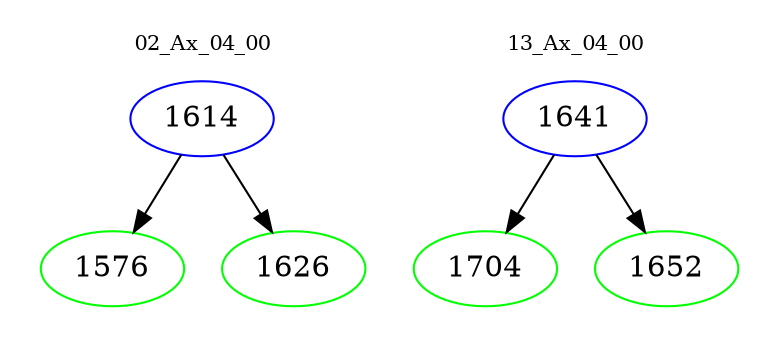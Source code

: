 digraph{
subgraph cluster_0 {
color = white
label = "02_Ax_04_00";
fontsize=10;
T0_1614 [label="1614", color="blue"]
T0_1614 -> T0_1576 [color="black"]
T0_1576 [label="1576", color="green"]
T0_1614 -> T0_1626 [color="black"]
T0_1626 [label="1626", color="green"]
}
subgraph cluster_1 {
color = white
label = "13_Ax_04_00";
fontsize=10;
T1_1641 [label="1641", color="blue"]
T1_1641 -> T1_1704 [color="black"]
T1_1704 [label="1704", color="green"]
T1_1641 -> T1_1652 [color="black"]
T1_1652 [label="1652", color="green"]
}
}
